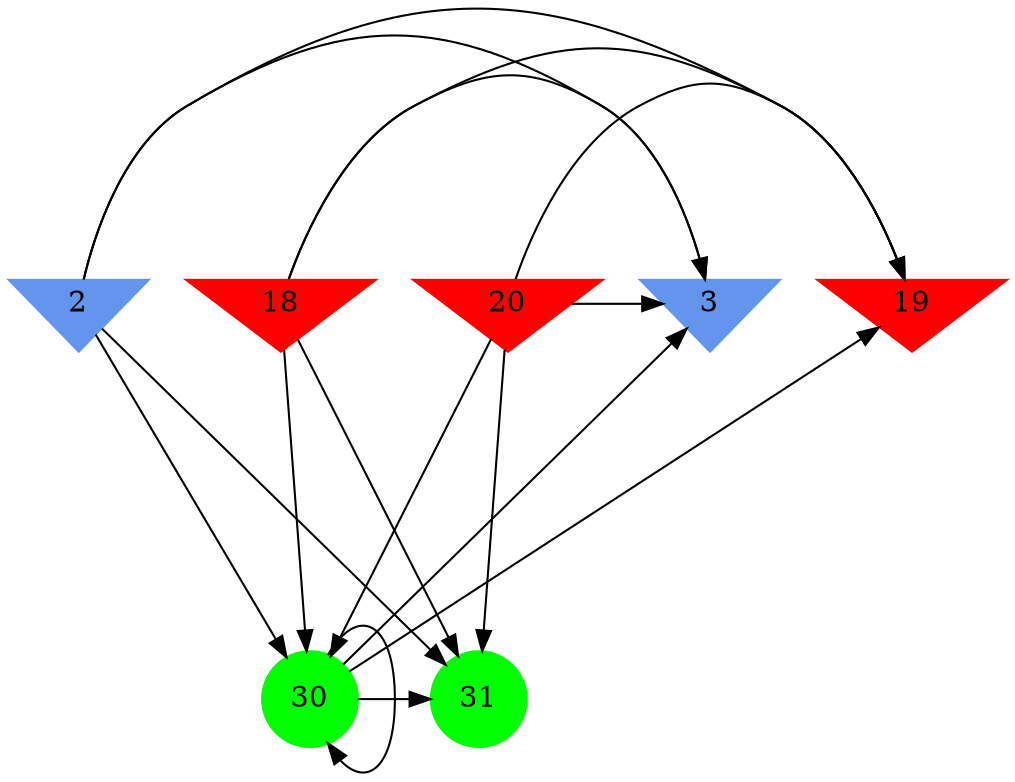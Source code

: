 digraph brain {
	ranksep=2.0;
	2 [shape=invtriangle,style=filled,color=cornflowerblue];
	3 [shape=invtriangle,style=filled,color=cornflowerblue];
	18 [shape=invtriangle,style=filled,color=red];
	19 [shape=invtriangle,style=filled,color=red];
	20 [shape=invtriangle,style=filled,color=red];
	30 [shape=circle,style=filled,color=green];
	31 [shape=circle,style=filled,color=green];
	20	->	31;
	20	->	3;
	20	->	30;
	20	->	19;
	18	->	31;
	18	->	3;
	18	->	30;
	18	->	19;
	30	->	31;
	30	->	3;
	30	->	30;
	30	->	19;
	2	->	31;
	2	->	3;
	2	->	30;
	2	->	19;
	{ rank=same; 2; 3; 18; 19; 20; }
	{ rank=same; }
	{ rank=same; 30; 31; }
}
